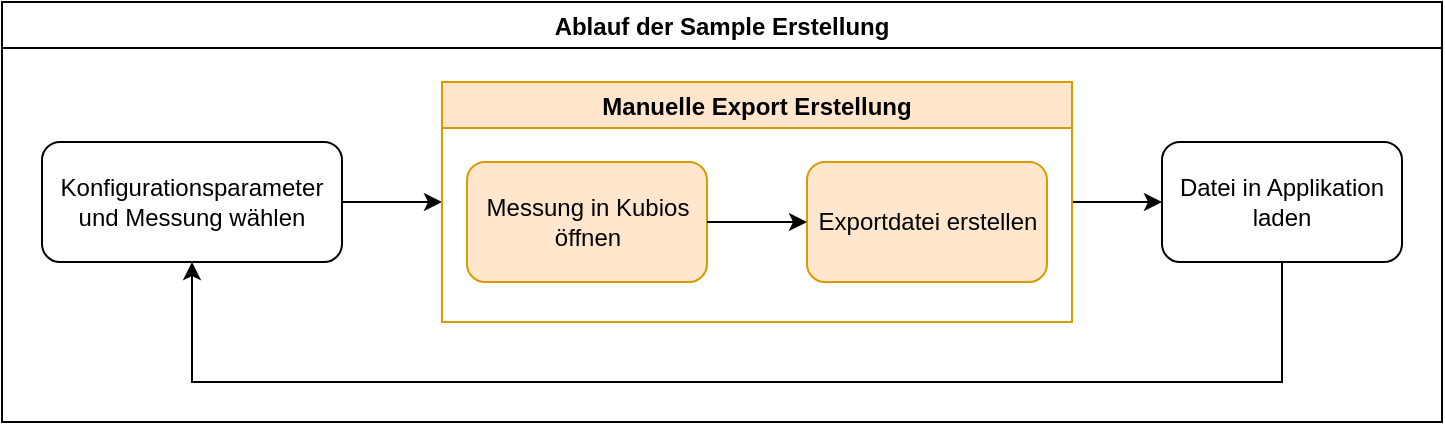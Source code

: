 <mxfile version="18.0.8" type="device"><diagram id="-RBJUUjTAaDjh39xlZLH" name="Page-1"><mxGraphModel dx="1422" dy="772" grid="1" gridSize="10" guides="1" tooltips="1" connect="1" arrows="1" fold="1" page="1" pageScale="1" pageWidth="850" pageHeight="1100" math="0" shadow="0"><root><mxCell id="0"/><mxCell id="1" parent="0"/><mxCell id="KFjXaZA2sGhcoUMIDN5f-1" value="Ablauf der Sample Erstellung" style="swimlane;" parent="1" vertex="1"><mxGeometry x="80" y="40" width="720" height="210" as="geometry"/></mxCell><mxCell id="KFjXaZA2sGhcoUMIDN5f-11" style="edgeStyle=orthogonalEdgeStyle;rounded=0;orthogonalLoop=1;jettySize=auto;html=1;entryX=0;entryY=0.5;entryDx=0;entryDy=0;" parent="KFjXaZA2sGhcoUMIDN5f-1" source="KFjXaZA2sGhcoUMIDN5f-2" target="KFjXaZA2sGhcoUMIDN5f-10" edge="1"><mxGeometry relative="1" as="geometry"/></mxCell><mxCell id="KFjXaZA2sGhcoUMIDN5f-2" value="Konfigurationsparameter und Messung wählen" style="rounded=1;whiteSpace=wrap;html=1;" parent="KFjXaZA2sGhcoUMIDN5f-1" vertex="1"><mxGeometry x="20" y="70" width="150" height="60" as="geometry"/></mxCell><mxCell id="KFjXaZA2sGhcoUMIDN5f-13" style="edgeStyle=orthogonalEdgeStyle;rounded=0;orthogonalLoop=1;jettySize=auto;html=1;entryX=0.5;entryY=1;entryDx=0;entryDy=0;" parent="KFjXaZA2sGhcoUMIDN5f-1" source="KFjXaZA2sGhcoUMIDN5f-5" target="KFjXaZA2sGhcoUMIDN5f-2" edge="1"><mxGeometry relative="1" as="geometry"><Array as="points"><mxPoint x="640" y="190"/><mxPoint x="95" y="190"/></Array></mxGeometry></mxCell><mxCell id="KFjXaZA2sGhcoUMIDN5f-5" value="Datei in Applikation laden" style="rounded=1;whiteSpace=wrap;html=1;" parent="KFjXaZA2sGhcoUMIDN5f-1" vertex="1"><mxGeometry x="580" y="70" width="120" height="60" as="geometry"/></mxCell><mxCell id="KFjXaZA2sGhcoUMIDN5f-3" value="Messung in Kubios öffnen" style="rounded=1;whiteSpace=wrap;html=1;fillColor=#ffe6cc;strokeColor=#d79b00;" parent="KFjXaZA2sGhcoUMIDN5f-1" vertex="1"><mxGeometry x="232.5" y="80" width="120" height="60" as="geometry"/></mxCell><mxCell id="KFjXaZA2sGhcoUMIDN5f-4" value="Exportdatei erstellen" style="rounded=1;whiteSpace=wrap;html=1;fillColor=#ffe6cc;strokeColor=#d79b00;" parent="KFjXaZA2sGhcoUMIDN5f-1" vertex="1"><mxGeometry x="402.5" y="80" width="120" height="60" as="geometry"/></mxCell><mxCell id="KFjXaZA2sGhcoUMIDN5f-9" style="edgeStyle=orthogonalEdgeStyle;rounded=0;orthogonalLoop=1;jettySize=auto;html=1;entryX=0;entryY=0.5;entryDx=0;entryDy=0;" parent="KFjXaZA2sGhcoUMIDN5f-1" source="KFjXaZA2sGhcoUMIDN5f-3" target="KFjXaZA2sGhcoUMIDN5f-4" edge="1"><mxGeometry relative="1" as="geometry"/></mxCell><mxCell id="KFjXaZA2sGhcoUMIDN5f-12" style="edgeStyle=orthogonalEdgeStyle;rounded=0;orthogonalLoop=1;jettySize=auto;html=1;entryX=0;entryY=0.5;entryDx=0;entryDy=0;" parent="KFjXaZA2sGhcoUMIDN5f-1" source="KFjXaZA2sGhcoUMIDN5f-10" target="KFjXaZA2sGhcoUMIDN5f-5" edge="1"><mxGeometry relative="1" as="geometry"/></mxCell><mxCell id="KFjXaZA2sGhcoUMIDN5f-10" value="Manuelle Export Erstellung" style="swimlane;fillColor=#ffe6cc;strokeColor=#d79b00;" parent="KFjXaZA2sGhcoUMIDN5f-1" vertex="1"><mxGeometry x="220" y="40" width="315" height="120" as="geometry"/></mxCell></root></mxGraphModel></diagram></mxfile>